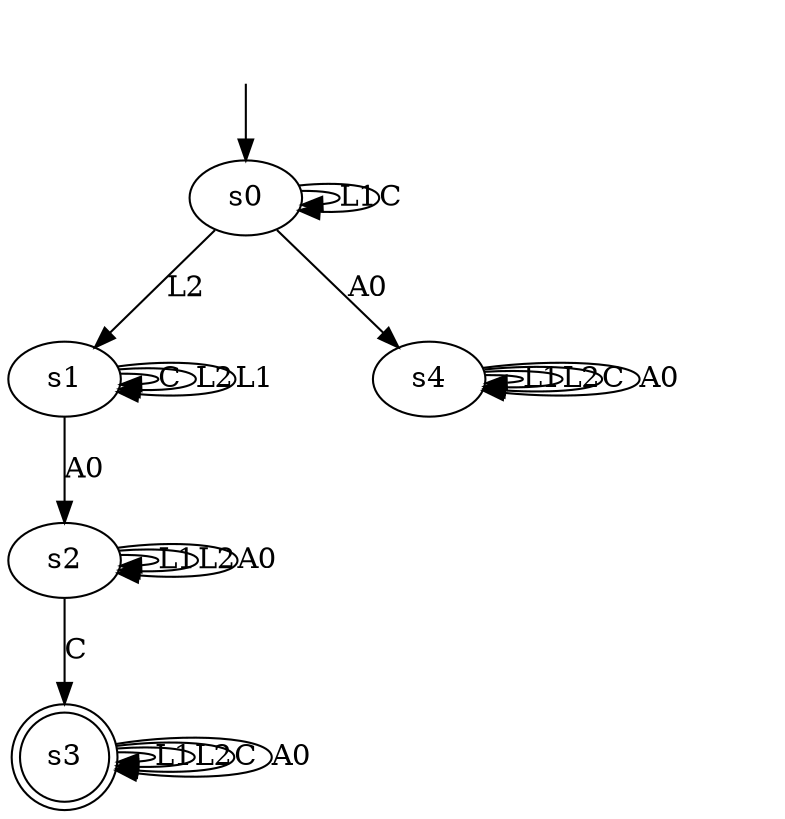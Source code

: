 digraph "data/our_models/magento_1_b" {
s0 [label=s0];
s1 [label=s1];
s2 [label=s2];
s3 [label=s3, shape=doublecircle];
s4 [label=s4];
s0 -> s0  [label=L1];
s0 -> s0  [label=C];
s0 -> s1  [label=L2];
s0 -> s4  [label=A0];
s1 -> s1  [label=C];
s1 -> s1  [label=L2];
s1 -> s1  [label=L1];
s1 -> s2  [label=A0];
s2 -> s2  [label=L1];
s2 -> s2  [label=L2];
s2 -> s3  [label=C];
s2 -> s2  [label=A0];
s3 -> s3  [label=L1];
s3 -> s3  [label=L2];
s3 -> s3  [label=C];
s3 -> s3  [label=A0];
s4 -> s4  [label=L1];
s4 -> s4  [label=L2];
s4 -> s4  [label=C];
s4 -> s4  [label=A0];
__start0 [label="", shape=none];
__start0 -> s0  [label=""];
}

